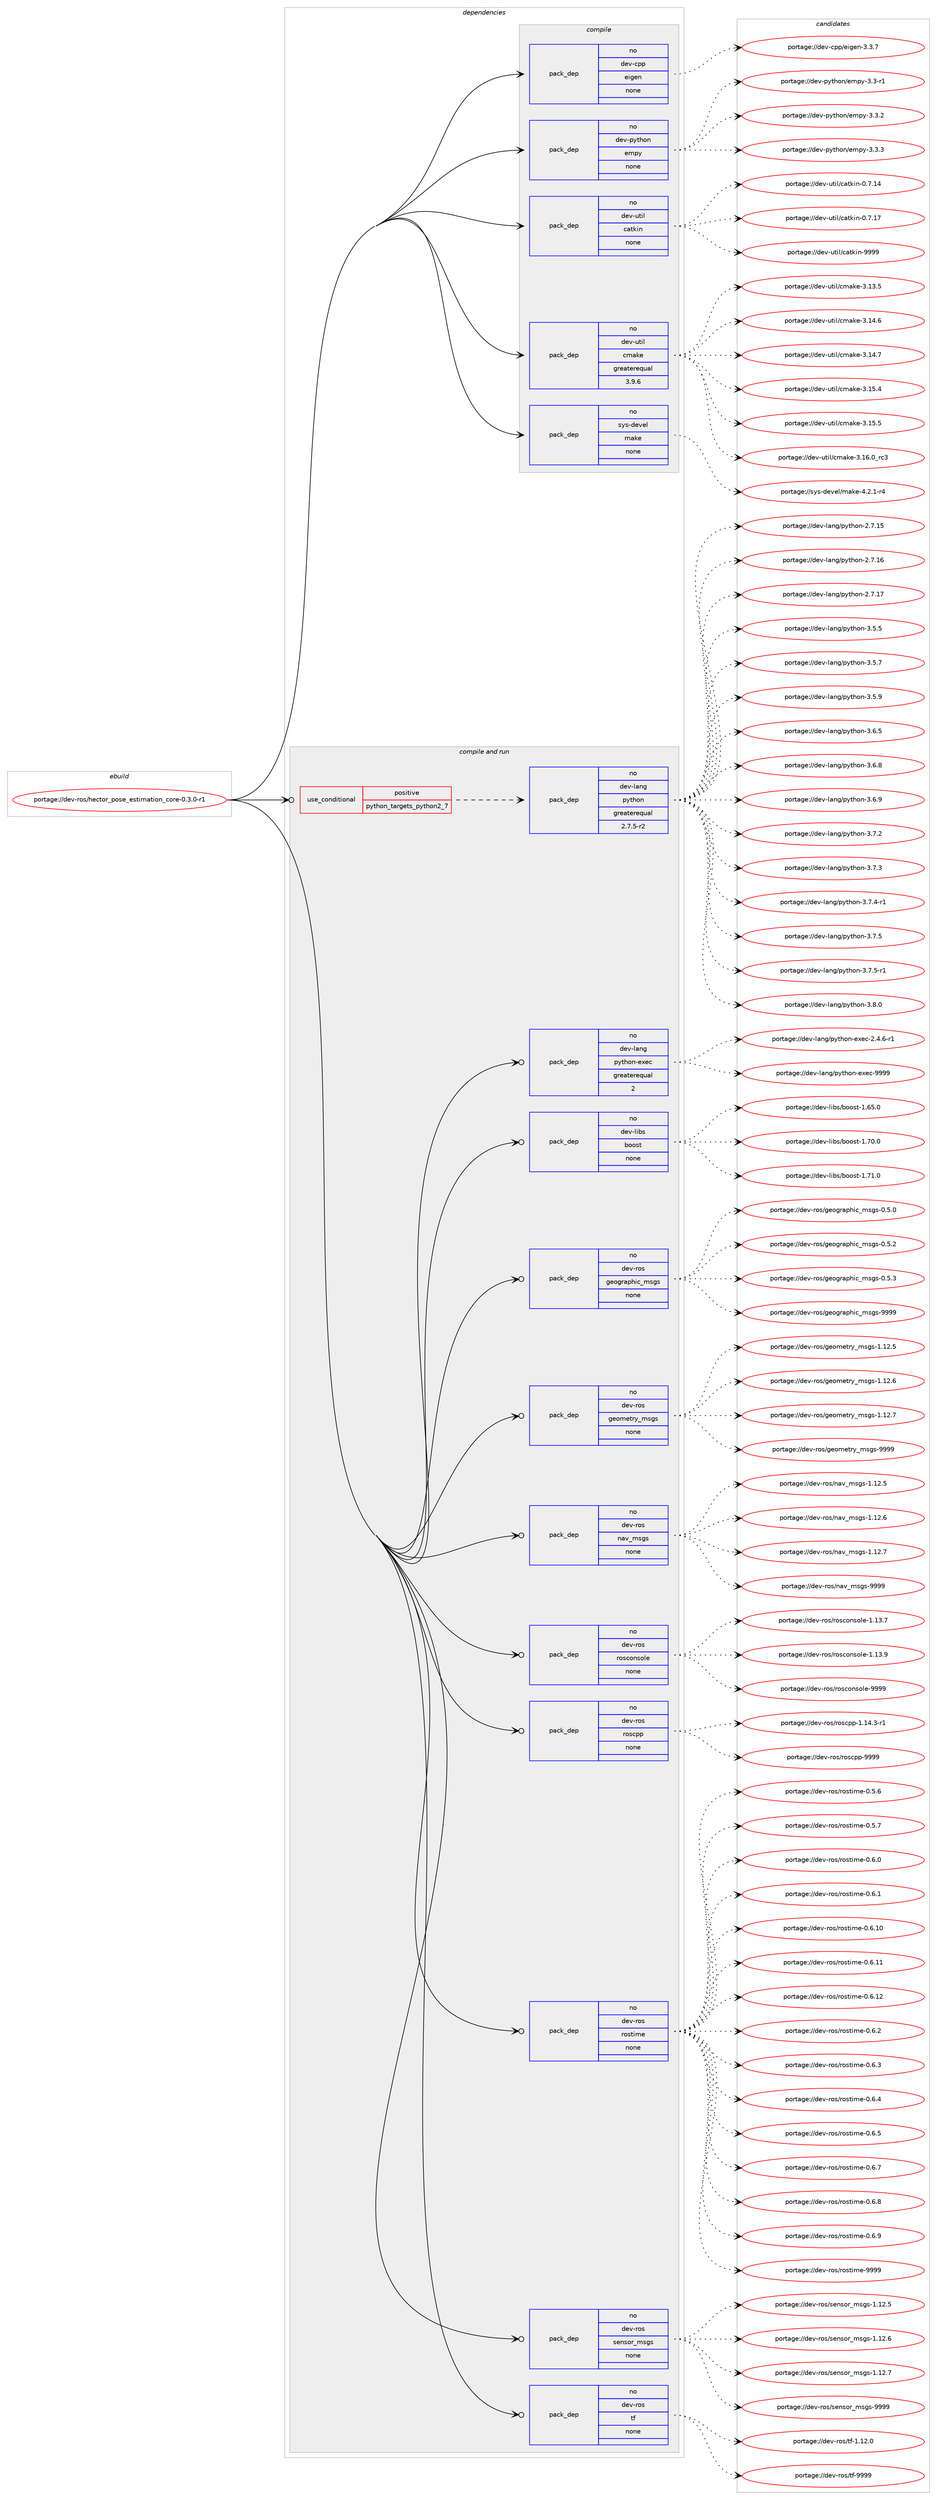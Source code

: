 digraph prolog {

# *************
# Graph options
# *************

newrank=true;
concentrate=true;
compound=true;
graph [rankdir=LR,fontname=Helvetica,fontsize=10,ranksep=1.5];#, ranksep=2.5, nodesep=0.2];
edge  [arrowhead=vee];
node  [fontname=Helvetica,fontsize=10];

# **********
# The ebuild
# **********

subgraph cluster_leftcol {
color=gray;
rank=same;
label=<<i>ebuild</i>>;
id [label="portage://dev-ros/hector_pose_estimation_core-0.3.0-r1", color=red, width=4, href="../dev-ros/hector_pose_estimation_core-0.3.0-r1.svg"];
}

# ****************
# The dependencies
# ****************

subgraph cluster_midcol {
color=gray;
label=<<i>dependencies</i>>;
subgraph cluster_compile {
fillcolor="#eeeeee";
style=filled;
label=<<i>compile</i>>;
subgraph pack142691 {
dependency188924 [label=<<TABLE BORDER="0" CELLBORDER="1" CELLSPACING="0" CELLPADDING="4" WIDTH="220"><TR><TD ROWSPAN="6" CELLPADDING="30">pack_dep</TD></TR><TR><TD WIDTH="110">no</TD></TR><TR><TD>dev-cpp</TD></TR><TR><TD>eigen</TD></TR><TR><TD>none</TD></TR><TR><TD></TD></TR></TABLE>>, shape=none, color=blue];
}
id:e -> dependency188924:w [weight=20,style="solid",arrowhead="vee"];
subgraph pack142692 {
dependency188925 [label=<<TABLE BORDER="0" CELLBORDER="1" CELLSPACING="0" CELLPADDING="4" WIDTH="220"><TR><TD ROWSPAN="6" CELLPADDING="30">pack_dep</TD></TR><TR><TD WIDTH="110">no</TD></TR><TR><TD>dev-python</TD></TR><TR><TD>empy</TD></TR><TR><TD>none</TD></TR><TR><TD></TD></TR></TABLE>>, shape=none, color=blue];
}
id:e -> dependency188925:w [weight=20,style="solid",arrowhead="vee"];
subgraph pack142693 {
dependency188926 [label=<<TABLE BORDER="0" CELLBORDER="1" CELLSPACING="0" CELLPADDING="4" WIDTH="220"><TR><TD ROWSPAN="6" CELLPADDING="30">pack_dep</TD></TR><TR><TD WIDTH="110">no</TD></TR><TR><TD>dev-util</TD></TR><TR><TD>catkin</TD></TR><TR><TD>none</TD></TR><TR><TD></TD></TR></TABLE>>, shape=none, color=blue];
}
id:e -> dependency188926:w [weight=20,style="solid",arrowhead="vee"];
subgraph pack142694 {
dependency188927 [label=<<TABLE BORDER="0" CELLBORDER="1" CELLSPACING="0" CELLPADDING="4" WIDTH="220"><TR><TD ROWSPAN="6" CELLPADDING="30">pack_dep</TD></TR><TR><TD WIDTH="110">no</TD></TR><TR><TD>dev-util</TD></TR><TR><TD>cmake</TD></TR><TR><TD>greaterequal</TD></TR><TR><TD>3.9.6</TD></TR></TABLE>>, shape=none, color=blue];
}
id:e -> dependency188927:w [weight=20,style="solid",arrowhead="vee"];
subgraph pack142695 {
dependency188928 [label=<<TABLE BORDER="0" CELLBORDER="1" CELLSPACING="0" CELLPADDING="4" WIDTH="220"><TR><TD ROWSPAN="6" CELLPADDING="30">pack_dep</TD></TR><TR><TD WIDTH="110">no</TD></TR><TR><TD>sys-devel</TD></TR><TR><TD>make</TD></TR><TR><TD>none</TD></TR><TR><TD></TD></TR></TABLE>>, shape=none, color=blue];
}
id:e -> dependency188928:w [weight=20,style="solid",arrowhead="vee"];
}
subgraph cluster_compileandrun {
fillcolor="#eeeeee";
style=filled;
label=<<i>compile and run</i>>;
subgraph cond42805 {
dependency188929 [label=<<TABLE BORDER="0" CELLBORDER="1" CELLSPACING="0" CELLPADDING="4"><TR><TD ROWSPAN="3" CELLPADDING="10">use_conditional</TD></TR><TR><TD>positive</TD></TR><TR><TD>python_targets_python2_7</TD></TR></TABLE>>, shape=none, color=red];
subgraph pack142696 {
dependency188930 [label=<<TABLE BORDER="0" CELLBORDER="1" CELLSPACING="0" CELLPADDING="4" WIDTH="220"><TR><TD ROWSPAN="6" CELLPADDING="30">pack_dep</TD></TR><TR><TD WIDTH="110">no</TD></TR><TR><TD>dev-lang</TD></TR><TR><TD>python</TD></TR><TR><TD>greaterequal</TD></TR><TR><TD>2.7.5-r2</TD></TR></TABLE>>, shape=none, color=blue];
}
dependency188929:e -> dependency188930:w [weight=20,style="dashed",arrowhead="vee"];
}
id:e -> dependency188929:w [weight=20,style="solid",arrowhead="odotvee"];
subgraph pack142697 {
dependency188931 [label=<<TABLE BORDER="0" CELLBORDER="1" CELLSPACING="0" CELLPADDING="4" WIDTH="220"><TR><TD ROWSPAN="6" CELLPADDING="30">pack_dep</TD></TR><TR><TD WIDTH="110">no</TD></TR><TR><TD>dev-lang</TD></TR><TR><TD>python-exec</TD></TR><TR><TD>greaterequal</TD></TR><TR><TD>2</TD></TR></TABLE>>, shape=none, color=blue];
}
id:e -> dependency188931:w [weight=20,style="solid",arrowhead="odotvee"];
subgraph pack142698 {
dependency188932 [label=<<TABLE BORDER="0" CELLBORDER="1" CELLSPACING="0" CELLPADDING="4" WIDTH="220"><TR><TD ROWSPAN="6" CELLPADDING="30">pack_dep</TD></TR><TR><TD WIDTH="110">no</TD></TR><TR><TD>dev-libs</TD></TR><TR><TD>boost</TD></TR><TR><TD>none</TD></TR><TR><TD></TD></TR></TABLE>>, shape=none, color=blue];
}
id:e -> dependency188932:w [weight=20,style="solid",arrowhead="odotvee"];
subgraph pack142699 {
dependency188933 [label=<<TABLE BORDER="0" CELLBORDER="1" CELLSPACING="0" CELLPADDING="4" WIDTH="220"><TR><TD ROWSPAN="6" CELLPADDING="30">pack_dep</TD></TR><TR><TD WIDTH="110">no</TD></TR><TR><TD>dev-ros</TD></TR><TR><TD>geographic_msgs</TD></TR><TR><TD>none</TD></TR><TR><TD></TD></TR></TABLE>>, shape=none, color=blue];
}
id:e -> dependency188933:w [weight=20,style="solid",arrowhead="odotvee"];
subgraph pack142700 {
dependency188934 [label=<<TABLE BORDER="0" CELLBORDER="1" CELLSPACING="0" CELLPADDING="4" WIDTH="220"><TR><TD ROWSPAN="6" CELLPADDING="30">pack_dep</TD></TR><TR><TD WIDTH="110">no</TD></TR><TR><TD>dev-ros</TD></TR><TR><TD>geometry_msgs</TD></TR><TR><TD>none</TD></TR><TR><TD></TD></TR></TABLE>>, shape=none, color=blue];
}
id:e -> dependency188934:w [weight=20,style="solid",arrowhead="odotvee"];
subgraph pack142701 {
dependency188935 [label=<<TABLE BORDER="0" CELLBORDER="1" CELLSPACING="0" CELLPADDING="4" WIDTH="220"><TR><TD ROWSPAN="6" CELLPADDING="30">pack_dep</TD></TR><TR><TD WIDTH="110">no</TD></TR><TR><TD>dev-ros</TD></TR><TR><TD>nav_msgs</TD></TR><TR><TD>none</TD></TR><TR><TD></TD></TR></TABLE>>, shape=none, color=blue];
}
id:e -> dependency188935:w [weight=20,style="solid",arrowhead="odotvee"];
subgraph pack142702 {
dependency188936 [label=<<TABLE BORDER="0" CELLBORDER="1" CELLSPACING="0" CELLPADDING="4" WIDTH="220"><TR><TD ROWSPAN="6" CELLPADDING="30">pack_dep</TD></TR><TR><TD WIDTH="110">no</TD></TR><TR><TD>dev-ros</TD></TR><TR><TD>rosconsole</TD></TR><TR><TD>none</TD></TR><TR><TD></TD></TR></TABLE>>, shape=none, color=blue];
}
id:e -> dependency188936:w [weight=20,style="solid",arrowhead="odotvee"];
subgraph pack142703 {
dependency188937 [label=<<TABLE BORDER="0" CELLBORDER="1" CELLSPACING="0" CELLPADDING="4" WIDTH="220"><TR><TD ROWSPAN="6" CELLPADDING="30">pack_dep</TD></TR><TR><TD WIDTH="110">no</TD></TR><TR><TD>dev-ros</TD></TR><TR><TD>roscpp</TD></TR><TR><TD>none</TD></TR><TR><TD></TD></TR></TABLE>>, shape=none, color=blue];
}
id:e -> dependency188937:w [weight=20,style="solid",arrowhead="odotvee"];
subgraph pack142704 {
dependency188938 [label=<<TABLE BORDER="0" CELLBORDER="1" CELLSPACING="0" CELLPADDING="4" WIDTH="220"><TR><TD ROWSPAN="6" CELLPADDING="30">pack_dep</TD></TR><TR><TD WIDTH="110">no</TD></TR><TR><TD>dev-ros</TD></TR><TR><TD>rostime</TD></TR><TR><TD>none</TD></TR><TR><TD></TD></TR></TABLE>>, shape=none, color=blue];
}
id:e -> dependency188938:w [weight=20,style="solid",arrowhead="odotvee"];
subgraph pack142705 {
dependency188939 [label=<<TABLE BORDER="0" CELLBORDER="1" CELLSPACING="0" CELLPADDING="4" WIDTH="220"><TR><TD ROWSPAN="6" CELLPADDING="30">pack_dep</TD></TR><TR><TD WIDTH="110">no</TD></TR><TR><TD>dev-ros</TD></TR><TR><TD>sensor_msgs</TD></TR><TR><TD>none</TD></TR><TR><TD></TD></TR></TABLE>>, shape=none, color=blue];
}
id:e -> dependency188939:w [weight=20,style="solid",arrowhead="odotvee"];
subgraph pack142706 {
dependency188940 [label=<<TABLE BORDER="0" CELLBORDER="1" CELLSPACING="0" CELLPADDING="4" WIDTH="220"><TR><TD ROWSPAN="6" CELLPADDING="30">pack_dep</TD></TR><TR><TD WIDTH="110">no</TD></TR><TR><TD>dev-ros</TD></TR><TR><TD>tf</TD></TR><TR><TD>none</TD></TR><TR><TD></TD></TR></TABLE>>, shape=none, color=blue];
}
id:e -> dependency188940:w [weight=20,style="solid",arrowhead="odotvee"];
}
subgraph cluster_run {
fillcolor="#eeeeee";
style=filled;
label=<<i>run</i>>;
}
}

# **************
# The candidates
# **************

subgraph cluster_choices {
rank=same;
color=gray;
label=<<i>candidates</i>>;

subgraph choice142691 {
color=black;
nodesep=1;
choiceportage100101118459911211247101105103101110455146514655 [label="portage://dev-cpp/eigen-3.3.7", color=red, width=4,href="../dev-cpp/eigen-3.3.7.svg"];
dependency188924:e -> choiceportage100101118459911211247101105103101110455146514655:w [style=dotted,weight="100"];
}
subgraph choice142692 {
color=black;
nodesep=1;
choiceportage1001011184511212111610411111047101109112121455146514511449 [label="portage://dev-python/empy-3.3-r1", color=red, width=4,href="../dev-python/empy-3.3-r1.svg"];
choiceportage1001011184511212111610411111047101109112121455146514650 [label="portage://dev-python/empy-3.3.2", color=red, width=4,href="../dev-python/empy-3.3.2.svg"];
choiceportage1001011184511212111610411111047101109112121455146514651 [label="portage://dev-python/empy-3.3.3", color=red, width=4,href="../dev-python/empy-3.3.3.svg"];
dependency188925:e -> choiceportage1001011184511212111610411111047101109112121455146514511449:w [style=dotted,weight="100"];
dependency188925:e -> choiceportage1001011184511212111610411111047101109112121455146514650:w [style=dotted,weight="100"];
dependency188925:e -> choiceportage1001011184511212111610411111047101109112121455146514651:w [style=dotted,weight="100"];
}
subgraph choice142693 {
color=black;
nodesep=1;
choiceportage1001011184511711610510847999711610710511045484655464952 [label="portage://dev-util/catkin-0.7.14", color=red, width=4,href="../dev-util/catkin-0.7.14.svg"];
choiceportage1001011184511711610510847999711610710511045484655464955 [label="portage://dev-util/catkin-0.7.17", color=red, width=4,href="../dev-util/catkin-0.7.17.svg"];
choiceportage100101118451171161051084799971161071051104557575757 [label="portage://dev-util/catkin-9999", color=red, width=4,href="../dev-util/catkin-9999.svg"];
dependency188926:e -> choiceportage1001011184511711610510847999711610710511045484655464952:w [style=dotted,weight="100"];
dependency188926:e -> choiceportage1001011184511711610510847999711610710511045484655464955:w [style=dotted,weight="100"];
dependency188926:e -> choiceportage100101118451171161051084799971161071051104557575757:w [style=dotted,weight="100"];
}
subgraph choice142694 {
color=black;
nodesep=1;
choiceportage1001011184511711610510847991099710710145514649514653 [label="portage://dev-util/cmake-3.13.5", color=red, width=4,href="../dev-util/cmake-3.13.5.svg"];
choiceportage1001011184511711610510847991099710710145514649524654 [label="portage://dev-util/cmake-3.14.6", color=red, width=4,href="../dev-util/cmake-3.14.6.svg"];
choiceportage1001011184511711610510847991099710710145514649524655 [label="portage://dev-util/cmake-3.14.7", color=red, width=4,href="../dev-util/cmake-3.14.7.svg"];
choiceportage1001011184511711610510847991099710710145514649534652 [label="portage://dev-util/cmake-3.15.4", color=red, width=4,href="../dev-util/cmake-3.15.4.svg"];
choiceportage1001011184511711610510847991099710710145514649534653 [label="portage://dev-util/cmake-3.15.5", color=red, width=4,href="../dev-util/cmake-3.15.5.svg"];
choiceportage1001011184511711610510847991099710710145514649544648951149951 [label="portage://dev-util/cmake-3.16.0_rc3", color=red, width=4,href="../dev-util/cmake-3.16.0_rc3.svg"];
dependency188927:e -> choiceportage1001011184511711610510847991099710710145514649514653:w [style=dotted,weight="100"];
dependency188927:e -> choiceportage1001011184511711610510847991099710710145514649524654:w [style=dotted,weight="100"];
dependency188927:e -> choiceportage1001011184511711610510847991099710710145514649524655:w [style=dotted,weight="100"];
dependency188927:e -> choiceportage1001011184511711610510847991099710710145514649534652:w [style=dotted,weight="100"];
dependency188927:e -> choiceportage1001011184511711610510847991099710710145514649534653:w [style=dotted,weight="100"];
dependency188927:e -> choiceportage1001011184511711610510847991099710710145514649544648951149951:w [style=dotted,weight="100"];
}
subgraph choice142695 {
color=black;
nodesep=1;
choiceportage1151211154510010111810110847109971071014552465046494511452 [label="portage://sys-devel/make-4.2.1-r4", color=red, width=4,href="../sys-devel/make-4.2.1-r4.svg"];
dependency188928:e -> choiceportage1151211154510010111810110847109971071014552465046494511452:w [style=dotted,weight="100"];
}
subgraph choice142696 {
color=black;
nodesep=1;
choiceportage10010111845108971101034711212111610411111045504655464953 [label="portage://dev-lang/python-2.7.15", color=red, width=4,href="../dev-lang/python-2.7.15.svg"];
choiceportage10010111845108971101034711212111610411111045504655464954 [label="portage://dev-lang/python-2.7.16", color=red, width=4,href="../dev-lang/python-2.7.16.svg"];
choiceportage10010111845108971101034711212111610411111045504655464955 [label="portage://dev-lang/python-2.7.17", color=red, width=4,href="../dev-lang/python-2.7.17.svg"];
choiceportage100101118451089711010347112121116104111110455146534653 [label="portage://dev-lang/python-3.5.5", color=red, width=4,href="../dev-lang/python-3.5.5.svg"];
choiceportage100101118451089711010347112121116104111110455146534655 [label="portage://dev-lang/python-3.5.7", color=red, width=4,href="../dev-lang/python-3.5.7.svg"];
choiceportage100101118451089711010347112121116104111110455146534657 [label="portage://dev-lang/python-3.5.9", color=red, width=4,href="../dev-lang/python-3.5.9.svg"];
choiceportage100101118451089711010347112121116104111110455146544653 [label="portage://dev-lang/python-3.6.5", color=red, width=4,href="../dev-lang/python-3.6.5.svg"];
choiceportage100101118451089711010347112121116104111110455146544656 [label="portage://dev-lang/python-3.6.8", color=red, width=4,href="../dev-lang/python-3.6.8.svg"];
choiceportage100101118451089711010347112121116104111110455146544657 [label="portage://dev-lang/python-3.6.9", color=red, width=4,href="../dev-lang/python-3.6.9.svg"];
choiceportage100101118451089711010347112121116104111110455146554650 [label="portage://dev-lang/python-3.7.2", color=red, width=4,href="../dev-lang/python-3.7.2.svg"];
choiceportage100101118451089711010347112121116104111110455146554651 [label="portage://dev-lang/python-3.7.3", color=red, width=4,href="../dev-lang/python-3.7.3.svg"];
choiceportage1001011184510897110103471121211161041111104551465546524511449 [label="portage://dev-lang/python-3.7.4-r1", color=red, width=4,href="../dev-lang/python-3.7.4-r1.svg"];
choiceportage100101118451089711010347112121116104111110455146554653 [label="portage://dev-lang/python-3.7.5", color=red, width=4,href="../dev-lang/python-3.7.5.svg"];
choiceportage1001011184510897110103471121211161041111104551465546534511449 [label="portage://dev-lang/python-3.7.5-r1", color=red, width=4,href="../dev-lang/python-3.7.5-r1.svg"];
choiceportage100101118451089711010347112121116104111110455146564648 [label="portage://dev-lang/python-3.8.0", color=red, width=4,href="../dev-lang/python-3.8.0.svg"];
dependency188930:e -> choiceportage10010111845108971101034711212111610411111045504655464953:w [style=dotted,weight="100"];
dependency188930:e -> choiceportage10010111845108971101034711212111610411111045504655464954:w [style=dotted,weight="100"];
dependency188930:e -> choiceportage10010111845108971101034711212111610411111045504655464955:w [style=dotted,weight="100"];
dependency188930:e -> choiceportage100101118451089711010347112121116104111110455146534653:w [style=dotted,weight="100"];
dependency188930:e -> choiceportage100101118451089711010347112121116104111110455146534655:w [style=dotted,weight="100"];
dependency188930:e -> choiceportage100101118451089711010347112121116104111110455146534657:w [style=dotted,weight="100"];
dependency188930:e -> choiceportage100101118451089711010347112121116104111110455146544653:w [style=dotted,weight="100"];
dependency188930:e -> choiceportage100101118451089711010347112121116104111110455146544656:w [style=dotted,weight="100"];
dependency188930:e -> choiceportage100101118451089711010347112121116104111110455146544657:w [style=dotted,weight="100"];
dependency188930:e -> choiceportage100101118451089711010347112121116104111110455146554650:w [style=dotted,weight="100"];
dependency188930:e -> choiceportage100101118451089711010347112121116104111110455146554651:w [style=dotted,weight="100"];
dependency188930:e -> choiceportage1001011184510897110103471121211161041111104551465546524511449:w [style=dotted,weight="100"];
dependency188930:e -> choiceportage100101118451089711010347112121116104111110455146554653:w [style=dotted,weight="100"];
dependency188930:e -> choiceportage1001011184510897110103471121211161041111104551465546534511449:w [style=dotted,weight="100"];
dependency188930:e -> choiceportage100101118451089711010347112121116104111110455146564648:w [style=dotted,weight="100"];
}
subgraph choice142697 {
color=black;
nodesep=1;
choiceportage10010111845108971101034711212111610411111045101120101994550465246544511449 [label="portage://dev-lang/python-exec-2.4.6-r1", color=red, width=4,href="../dev-lang/python-exec-2.4.6-r1.svg"];
choiceportage10010111845108971101034711212111610411111045101120101994557575757 [label="portage://dev-lang/python-exec-9999", color=red, width=4,href="../dev-lang/python-exec-9999.svg"];
dependency188931:e -> choiceportage10010111845108971101034711212111610411111045101120101994550465246544511449:w [style=dotted,weight="100"];
dependency188931:e -> choiceportage10010111845108971101034711212111610411111045101120101994557575757:w [style=dotted,weight="100"];
}
subgraph choice142698 {
color=black;
nodesep=1;
choiceportage1001011184510810598115479811111111511645494654534648 [label="portage://dev-libs/boost-1.65.0", color=red, width=4,href="../dev-libs/boost-1.65.0.svg"];
choiceportage1001011184510810598115479811111111511645494655484648 [label="portage://dev-libs/boost-1.70.0", color=red, width=4,href="../dev-libs/boost-1.70.0.svg"];
choiceportage1001011184510810598115479811111111511645494655494648 [label="portage://dev-libs/boost-1.71.0", color=red, width=4,href="../dev-libs/boost-1.71.0.svg"];
dependency188932:e -> choiceportage1001011184510810598115479811111111511645494654534648:w [style=dotted,weight="100"];
dependency188932:e -> choiceportage1001011184510810598115479811111111511645494655484648:w [style=dotted,weight="100"];
dependency188932:e -> choiceportage1001011184510810598115479811111111511645494655494648:w [style=dotted,weight="100"];
}
subgraph choice142699 {
color=black;
nodesep=1;
choiceportage1001011184511411111547103101111103114971121041059995109115103115454846534648 [label="portage://dev-ros/geographic_msgs-0.5.0", color=red, width=4,href="../dev-ros/geographic_msgs-0.5.0.svg"];
choiceportage1001011184511411111547103101111103114971121041059995109115103115454846534650 [label="portage://dev-ros/geographic_msgs-0.5.2", color=red, width=4,href="../dev-ros/geographic_msgs-0.5.2.svg"];
choiceportage1001011184511411111547103101111103114971121041059995109115103115454846534651 [label="portage://dev-ros/geographic_msgs-0.5.3", color=red, width=4,href="../dev-ros/geographic_msgs-0.5.3.svg"];
choiceportage10010111845114111115471031011111031149711210410599951091151031154557575757 [label="portage://dev-ros/geographic_msgs-9999", color=red, width=4,href="../dev-ros/geographic_msgs-9999.svg"];
dependency188933:e -> choiceportage1001011184511411111547103101111103114971121041059995109115103115454846534648:w [style=dotted,weight="100"];
dependency188933:e -> choiceportage1001011184511411111547103101111103114971121041059995109115103115454846534650:w [style=dotted,weight="100"];
dependency188933:e -> choiceportage1001011184511411111547103101111103114971121041059995109115103115454846534651:w [style=dotted,weight="100"];
dependency188933:e -> choiceportage10010111845114111115471031011111031149711210410599951091151031154557575757:w [style=dotted,weight="100"];
}
subgraph choice142700 {
color=black;
nodesep=1;
choiceportage10010111845114111115471031011111091011161141219510911510311545494649504653 [label="portage://dev-ros/geometry_msgs-1.12.5", color=red, width=4,href="../dev-ros/geometry_msgs-1.12.5.svg"];
choiceportage10010111845114111115471031011111091011161141219510911510311545494649504654 [label="portage://dev-ros/geometry_msgs-1.12.6", color=red, width=4,href="../dev-ros/geometry_msgs-1.12.6.svg"];
choiceportage10010111845114111115471031011111091011161141219510911510311545494649504655 [label="portage://dev-ros/geometry_msgs-1.12.7", color=red, width=4,href="../dev-ros/geometry_msgs-1.12.7.svg"];
choiceportage1001011184511411111547103101111109101116114121951091151031154557575757 [label="portage://dev-ros/geometry_msgs-9999", color=red, width=4,href="../dev-ros/geometry_msgs-9999.svg"];
dependency188934:e -> choiceportage10010111845114111115471031011111091011161141219510911510311545494649504653:w [style=dotted,weight="100"];
dependency188934:e -> choiceportage10010111845114111115471031011111091011161141219510911510311545494649504654:w [style=dotted,weight="100"];
dependency188934:e -> choiceportage10010111845114111115471031011111091011161141219510911510311545494649504655:w [style=dotted,weight="100"];
dependency188934:e -> choiceportage1001011184511411111547103101111109101116114121951091151031154557575757:w [style=dotted,weight="100"];
}
subgraph choice142701 {
color=black;
nodesep=1;
choiceportage1001011184511411111547110971189510911510311545494649504653 [label="portage://dev-ros/nav_msgs-1.12.5", color=red, width=4,href="../dev-ros/nav_msgs-1.12.5.svg"];
choiceportage1001011184511411111547110971189510911510311545494649504654 [label="portage://dev-ros/nav_msgs-1.12.6", color=red, width=4,href="../dev-ros/nav_msgs-1.12.6.svg"];
choiceportage1001011184511411111547110971189510911510311545494649504655 [label="portage://dev-ros/nav_msgs-1.12.7", color=red, width=4,href="../dev-ros/nav_msgs-1.12.7.svg"];
choiceportage100101118451141111154711097118951091151031154557575757 [label="portage://dev-ros/nav_msgs-9999", color=red, width=4,href="../dev-ros/nav_msgs-9999.svg"];
dependency188935:e -> choiceportage1001011184511411111547110971189510911510311545494649504653:w [style=dotted,weight="100"];
dependency188935:e -> choiceportage1001011184511411111547110971189510911510311545494649504654:w [style=dotted,weight="100"];
dependency188935:e -> choiceportage1001011184511411111547110971189510911510311545494649504655:w [style=dotted,weight="100"];
dependency188935:e -> choiceportage100101118451141111154711097118951091151031154557575757:w [style=dotted,weight="100"];
}
subgraph choice142702 {
color=black;
nodesep=1;
choiceportage10010111845114111115471141111159911111011511110810145494649514655 [label="portage://dev-ros/rosconsole-1.13.7", color=red, width=4,href="../dev-ros/rosconsole-1.13.7.svg"];
choiceportage10010111845114111115471141111159911111011511110810145494649514657 [label="portage://dev-ros/rosconsole-1.13.9", color=red, width=4,href="../dev-ros/rosconsole-1.13.9.svg"];
choiceportage1001011184511411111547114111115991111101151111081014557575757 [label="portage://dev-ros/rosconsole-9999", color=red, width=4,href="../dev-ros/rosconsole-9999.svg"];
dependency188936:e -> choiceportage10010111845114111115471141111159911111011511110810145494649514655:w [style=dotted,weight="100"];
dependency188936:e -> choiceportage10010111845114111115471141111159911111011511110810145494649514657:w [style=dotted,weight="100"];
dependency188936:e -> choiceportage1001011184511411111547114111115991111101151111081014557575757:w [style=dotted,weight="100"];
}
subgraph choice142703 {
color=black;
nodesep=1;
choiceportage100101118451141111154711411111599112112454946495246514511449 [label="portage://dev-ros/roscpp-1.14.3-r1", color=red, width=4,href="../dev-ros/roscpp-1.14.3-r1.svg"];
choiceportage1001011184511411111547114111115991121124557575757 [label="portage://dev-ros/roscpp-9999", color=red, width=4,href="../dev-ros/roscpp-9999.svg"];
dependency188937:e -> choiceportage100101118451141111154711411111599112112454946495246514511449:w [style=dotted,weight="100"];
dependency188937:e -> choiceportage1001011184511411111547114111115991121124557575757:w [style=dotted,weight="100"];
}
subgraph choice142704 {
color=black;
nodesep=1;
choiceportage1001011184511411111547114111115116105109101454846534654 [label="portage://dev-ros/rostime-0.5.6", color=red, width=4,href="../dev-ros/rostime-0.5.6.svg"];
choiceportage1001011184511411111547114111115116105109101454846534655 [label="portage://dev-ros/rostime-0.5.7", color=red, width=4,href="../dev-ros/rostime-0.5.7.svg"];
choiceportage1001011184511411111547114111115116105109101454846544648 [label="portage://dev-ros/rostime-0.6.0", color=red, width=4,href="../dev-ros/rostime-0.6.0.svg"];
choiceportage1001011184511411111547114111115116105109101454846544649 [label="portage://dev-ros/rostime-0.6.1", color=red, width=4,href="../dev-ros/rostime-0.6.1.svg"];
choiceportage100101118451141111154711411111511610510910145484654464948 [label="portage://dev-ros/rostime-0.6.10", color=red, width=4,href="../dev-ros/rostime-0.6.10.svg"];
choiceportage100101118451141111154711411111511610510910145484654464949 [label="portage://dev-ros/rostime-0.6.11", color=red, width=4,href="../dev-ros/rostime-0.6.11.svg"];
choiceportage100101118451141111154711411111511610510910145484654464950 [label="portage://dev-ros/rostime-0.6.12", color=red, width=4,href="../dev-ros/rostime-0.6.12.svg"];
choiceportage1001011184511411111547114111115116105109101454846544650 [label="portage://dev-ros/rostime-0.6.2", color=red, width=4,href="../dev-ros/rostime-0.6.2.svg"];
choiceportage1001011184511411111547114111115116105109101454846544651 [label="portage://dev-ros/rostime-0.6.3", color=red, width=4,href="../dev-ros/rostime-0.6.3.svg"];
choiceportage1001011184511411111547114111115116105109101454846544652 [label="portage://dev-ros/rostime-0.6.4", color=red, width=4,href="../dev-ros/rostime-0.6.4.svg"];
choiceportage1001011184511411111547114111115116105109101454846544653 [label="portage://dev-ros/rostime-0.6.5", color=red, width=4,href="../dev-ros/rostime-0.6.5.svg"];
choiceportage1001011184511411111547114111115116105109101454846544655 [label="portage://dev-ros/rostime-0.6.7", color=red, width=4,href="../dev-ros/rostime-0.6.7.svg"];
choiceportage1001011184511411111547114111115116105109101454846544656 [label="portage://dev-ros/rostime-0.6.8", color=red, width=4,href="../dev-ros/rostime-0.6.8.svg"];
choiceportage1001011184511411111547114111115116105109101454846544657 [label="portage://dev-ros/rostime-0.6.9", color=red, width=4,href="../dev-ros/rostime-0.6.9.svg"];
choiceportage10010111845114111115471141111151161051091014557575757 [label="portage://dev-ros/rostime-9999", color=red, width=4,href="../dev-ros/rostime-9999.svg"];
dependency188938:e -> choiceportage1001011184511411111547114111115116105109101454846534654:w [style=dotted,weight="100"];
dependency188938:e -> choiceportage1001011184511411111547114111115116105109101454846534655:w [style=dotted,weight="100"];
dependency188938:e -> choiceportage1001011184511411111547114111115116105109101454846544648:w [style=dotted,weight="100"];
dependency188938:e -> choiceportage1001011184511411111547114111115116105109101454846544649:w [style=dotted,weight="100"];
dependency188938:e -> choiceportage100101118451141111154711411111511610510910145484654464948:w [style=dotted,weight="100"];
dependency188938:e -> choiceportage100101118451141111154711411111511610510910145484654464949:w [style=dotted,weight="100"];
dependency188938:e -> choiceportage100101118451141111154711411111511610510910145484654464950:w [style=dotted,weight="100"];
dependency188938:e -> choiceportage1001011184511411111547114111115116105109101454846544650:w [style=dotted,weight="100"];
dependency188938:e -> choiceportage1001011184511411111547114111115116105109101454846544651:w [style=dotted,weight="100"];
dependency188938:e -> choiceportage1001011184511411111547114111115116105109101454846544652:w [style=dotted,weight="100"];
dependency188938:e -> choiceportage1001011184511411111547114111115116105109101454846544653:w [style=dotted,weight="100"];
dependency188938:e -> choiceportage1001011184511411111547114111115116105109101454846544655:w [style=dotted,weight="100"];
dependency188938:e -> choiceportage1001011184511411111547114111115116105109101454846544656:w [style=dotted,weight="100"];
dependency188938:e -> choiceportage1001011184511411111547114111115116105109101454846544657:w [style=dotted,weight="100"];
dependency188938:e -> choiceportage10010111845114111115471141111151161051091014557575757:w [style=dotted,weight="100"];
}
subgraph choice142705 {
color=black;
nodesep=1;
choiceportage10010111845114111115471151011101151111149510911510311545494649504653 [label="portage://dev-ros/sensor_msgs-1.12.5", color=red, width=4,href="../dev-ros/sensor_msgs-1.12.5.svg"];
choiceportage10010111845114111115471151011101151111149510911510311545494649504654 [label="portage://dev-ros/sensor_msgs-1.12.6", color=red, width=4,href="../dev-ros/sensor_msgs-1.12.6.svg"];
choiceportage10010111845114111115471151011101151111149510911510311545494649504655 [label="portage://dev-ros/sensor_msgs-1.12.7", color=red, width=4,href="../dev-ros/sensor_msgs-1.12.7.svg"];
choiceportage1001011184511411111547115101110115111114951091151031154557575757 [label="portage://dev-ros/sensor_msgs-9999", color=red, width=4,href="../dev-ros/sensor_msgs-9999.svg"];
dependency188939:e -> choiceportage10010111845114111115471151011101151111149510911510311545494649504653:w [style=dotted,weight="100"];
dependency188939:e -> choiceportage10010111845114111115471151011101151111149510911510311545494649504654:w [style=dotted,weight="100"];
dependency188939:e -> choiceportage10010111845114111115471151011101151111149510911510311545494649504655:w [style=dotted,weight="100"];
dependency188939:e -> choiceportage1001011184511411111547115101110115111114951091151031154557575757:w [style=dotted,weight="100"];
}
subgraph choice142706 {
color=black;
nodesep=1;
choiceportage100101118451141111154711610245494649504648 [label="portage://dev-ros/tf-1.12.0", color=red, width=4,href="../dev-ros/tf-1.12.0.svg"];
choiceportage10010111845114111115471161024557575757 [label="portage://dev-ros/tf-9999", color=red, width=4,href="../dev-ros/tf-9999.svg"];
dependency188940:e -> choiceportage100101118451141111154711610245494649504648:w [style=dotted,weight="100"];
dependency188940:e -> choiceportage10010111845114111115471161024557575757:w [style=dotted,weight="100"];
}
}

}
